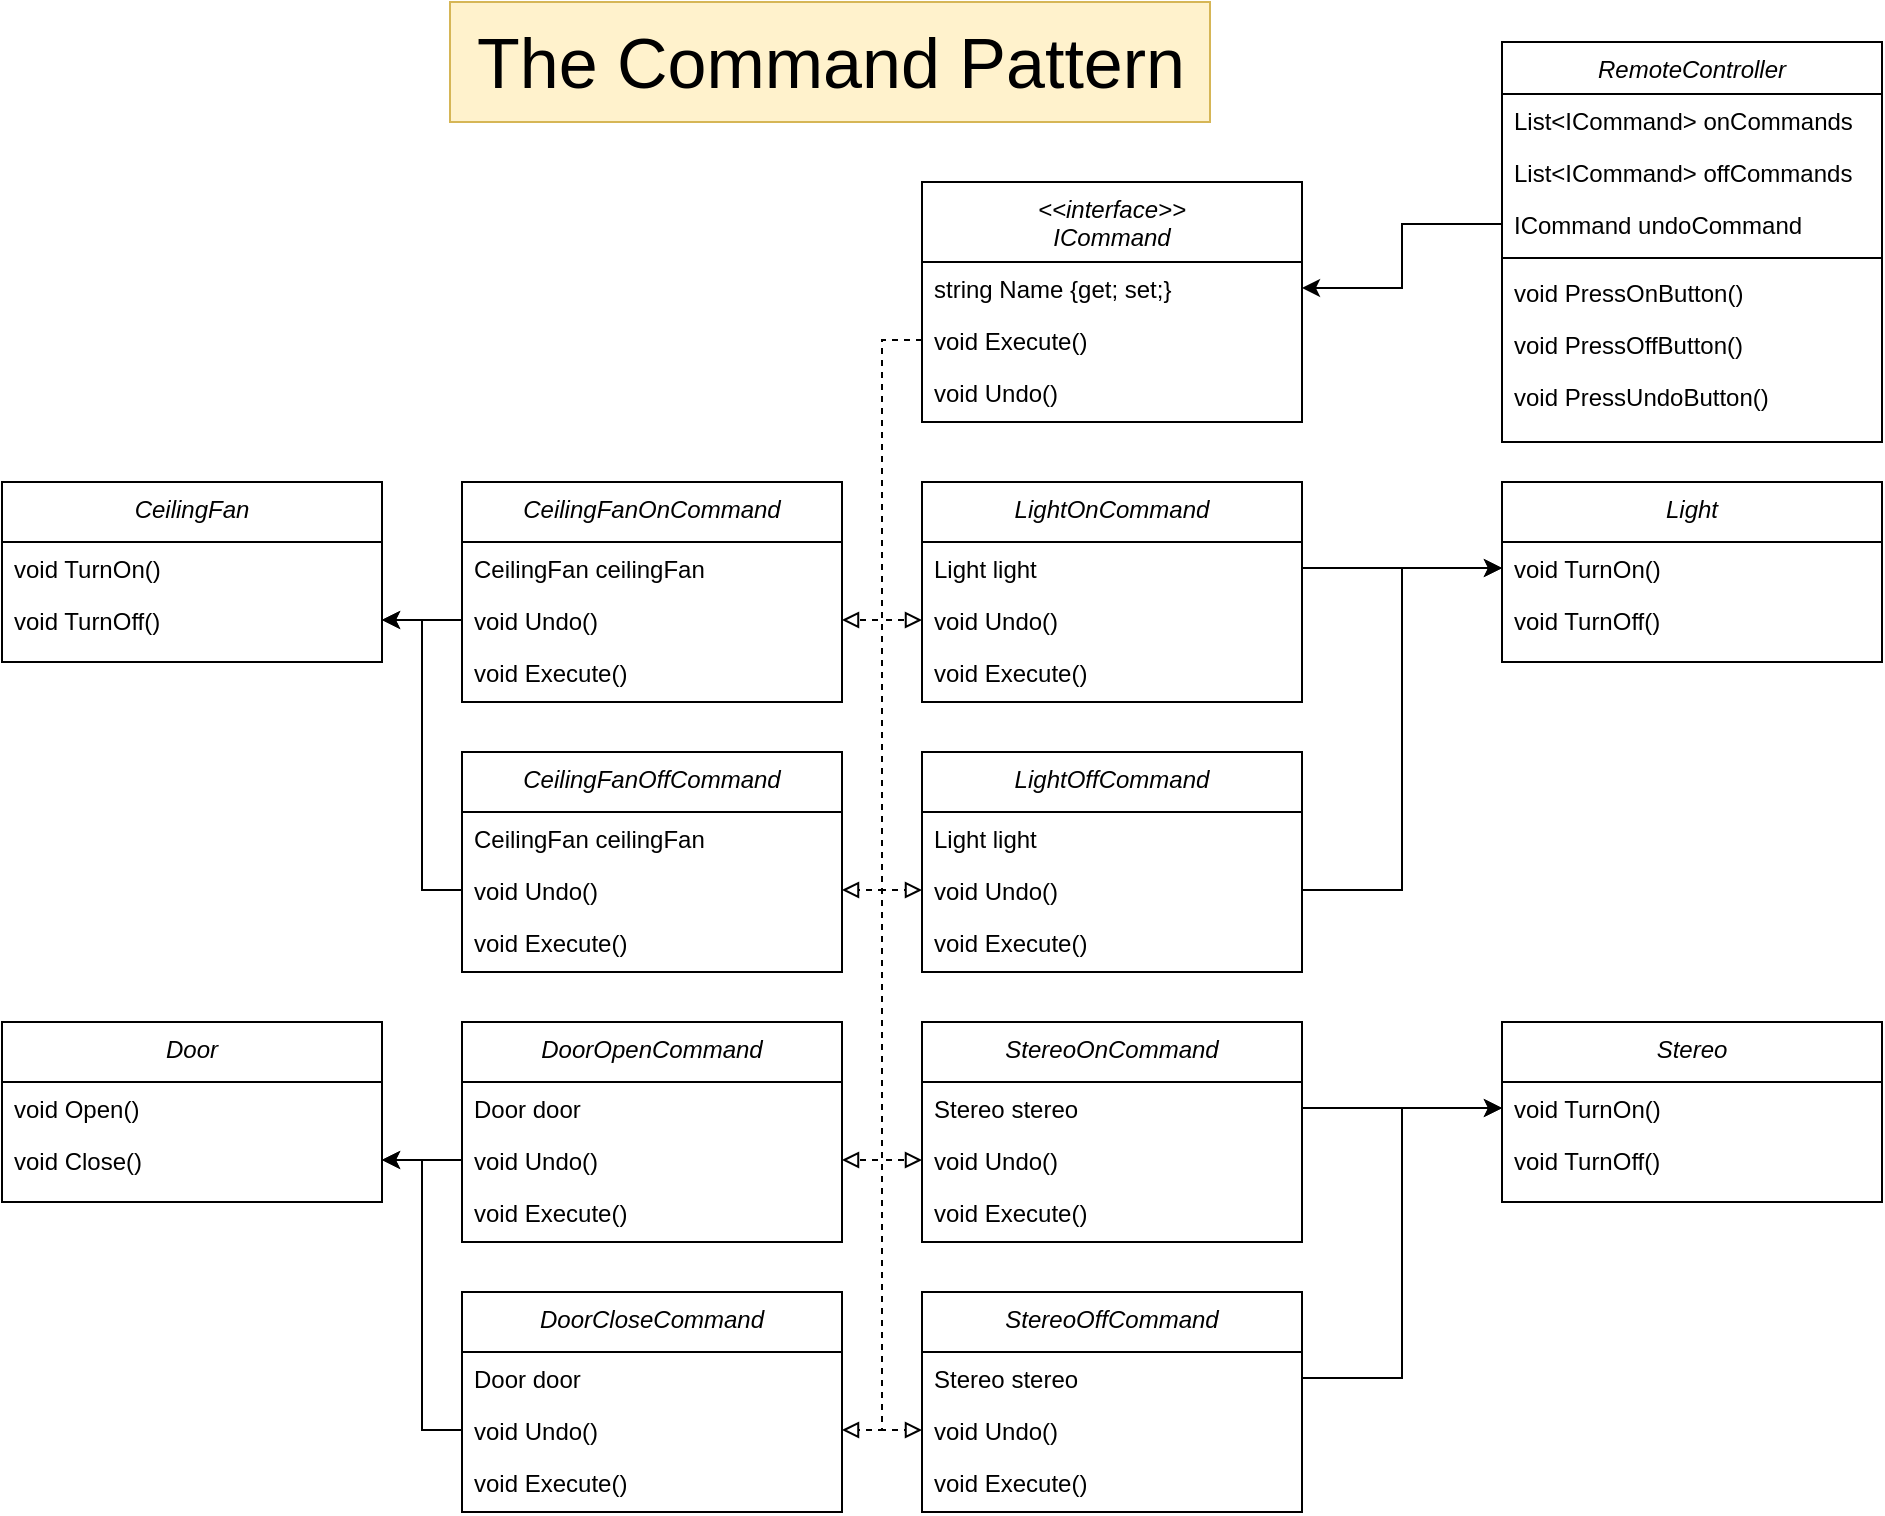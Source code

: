 <mxfile version="22.0.0" type="device">
  <diagram id="C5RBs43oDa-KdzZeNtuy" name="Page-1">
    <mxGraphModel dx="2261" dy="835" grid="1" gridSize="10" guides="1" tooltips="1" connect="1" arrows="1" fold="1" page="1" pageScale="1" pageWidth="827" pageHeight="1169" math="0" shadow="0">
      <root>
        <mxCell id="WIyWlLk6GJQsqaUBKTNV-0" />
        <mxCell id="WIyWlLk6GJQsqaUBKTNV-1" parent="WIyWlLk6GJQsqaUBKTNV-0" />
        <mxCell id="zkfFHV4jXpPFQw0GAbJ--0" value="RemoteController" style="swimlane;fontStyle=2;align=center;verticalAlign=top;childLayout=stackLayout;horizontal=1;startSize=26;horizontalStack=0;resizeParent=1;resizeLast=0;collapsible=1;marginBottom=0;rounded=0;shadow=0;strokeWidth=1;" parent="WIyWlLk6GJQsqaUBKTNV-1" vertex="1">
          <mxGeometry x="560" y="40" width="190" height="200" as="geometry">
            <mxRectangle x="230" y="140" width="160" height="26" as="alternateBounds" />
          </mxGeometry>
        </mxCell>
        <mxCell id="zkfFHV4jXpPFQw0GAbJ--1" value="List&lt;ICommand&gt; onCommands" style="text;align=left;verticalAlign=top;spacingLeft=4;spacingRight=4;overflow=hidden;rotatable=0;points=[[0,0.5],[1,0.5]];portConstraint=eastwest;" parent="zkfFHV4jXpPFQw0GAbJ--0" vertex="1">
          <mxGeometry y="26" width="190" height="26" as="geometry" />
        </mxCell>
        <mxCell id="zkfFHV4jXpPFQw0GAbJ--2" value="List&lt;ICommand&gt; offCommands" style="text;align=left;verticalAlign=top;spacingLeft=4;spacingRight=4;overflow=hidden;rotatable=0;points=[[0,0.5],[1,0.5]];portConstraint=eastwest;rounded=0;shadow=0;html=0;" parent="zkfFHV4jXpPFQw0GAbJ--0" vertex="1">
          <mxGeometry y="52" width="190" height="26" as="geometry" />
        </mxCell>
        <mxCell id="zkfFHV4jXpPFQw0GAbJ--3" value="ICommand undoCommand" style="text;align=left;verticalAlign=top;spacingLeft=4;spacingRight=4;overflow=hidden;rotatable=0;points=[[0,0.5],[1,0.5]];portConstraint=eastwest;rounded=0;shadow=0;html=0;" parent="zkfFHV4jXpPFQw0GAbJ--0" vertex="1">
          <mxGeometry y="78" width="190" height="26" as="geometry" />
        </mxCell>
        <mxCell id="zkfFHV4jXpPFQw0GAbJ--4" value="" style="line;html=1;strokeWidth=1;align=left;verticalAlign=middle;spacingTop=-1;spacingLeft=3;spacingRight=3;rotatable=0;labelPosition=right;points=[];portConstraint=eastwest;" parent="zkfFHV4jXpPFQw0GAbJ--0" vertex="1">
          <mxGeometry y="104" width="190" height="8" as="geometry" />
        </mxCell>
        <mxCell id="zkfFHV4jXpPFQw0GAbJ--5" value="void PressOnButton()" style="text;align=left;verticalAlign=top;spacingLeft=4;spacingRight=4;overflow=hidden;rotatable=0;points=[[0,0.5],[1,0.5]];portConstraint=eastwest;" parent="zkfFHV4jXpPFQw0GAbJ--0" vertex="1">
          <mxGeometry y="112" width="190" height="26" as="geometry" />
        </mxCell>
        <mxCell id="nsHDIauhgOyGWK1ew_0j-0" value="void PressOffButton()" style="text;align=left;verticalAlign=top;spacingLeft=4;spacingRight=4;overflow=hidden;rotatable=0;points=[[0,0.5],[1,0.5]];portConstraint=eastwest;" vertex="1" parent="zkfFHV4jXpPFQw0GAbJ--0">
          <mxGeometry y="138" width="190" height="26" as="geometry" />
        </mxCell>
        <mxCell id="nsHDIauhgOyGWK1ew_0j-1" value="void PressUndoButton()" style="text;align=left;verticalAlign=top;spacingLeft=4;spacingRight=4;overflow=hidden;rotatable=0;points=[[0,0.5],[1,0.5]];portConstraint=eastwest;" vertex="1" parent="zkfFHV4jXpPFQw0GAbJ--0">
          <mxGeometry y="164" width="190" height="26" as="geometry" />
        </mxCell>
        <mxCell id="nsHDIauhgOyGWK1ew_0j-2" value="&lt;&lt;interface&gt;&gt;&#xa;ICommand" style="swimlane;fontStyle=2;align=center;verticalAlign=top;childLayout=stackLayout;horizontal=1;startSize=40;horizontalStack=0;resizeParent=1;resizeLast=0;collapsible=1;marginBottom=0;rounded=0;shadow=0;strokeWidth=1;" vertex="1" parent="WIyWlLk6GJQsqaUBKTNV-1">
          <mxGeometry x="270" y="110" width="190" height="120" as="geometry">
            <mxRectangle x="230" y="140" width="160" height="26" as="alternateBounds" />
          </mxGeometry>
        </mxCell>
        <mxCell id="nsHDIauhgOyGWK1ew_0j-3" value="string Name {get; set;}" style="text;align=left;verticalAlign=top;spacingLeft=4;spacingRight=4;overflow=hidden;rotatable=0;points=[[0,0.5],[1,0.5]];portConstraint=eastwest;" vertex="1" parent="nsHDIauhgOyGWK1ew_0j-2">
          <mxGeometry y="40" width="190" height="26" as="geometry" />
        </mxCell>
        <mxCell id="nsHDIauhgOyGWK1ew_0j-4" value="void Execute()" style="text;align=left;verticalAlign=top;spacingLeft=4;spacingRight=4;overflow=hidden;rotatable=0;points=[[0,0.5],[1,0.5]];portConstraint=eastwest;rounded=0;shadow=0;html=0;" vertex="1" parent="nsHDIauhgOyGWK1ew_0j-2">
          <mxGeometry y="66" width="190" height="26" as="geometry" />
        </mxCell>
        <mxCell id="nsHDIauhgOyGWK1ew_0j-5" value="void Undo()" style="text;align=left;verticalAlign=top;spacingLeft=4;spacingRight=4;overflow=hidden;rotatable=0;points=[[0,0.5],[1,0.5]];portConstraint=eastwest;rounded=0;shadow=0;html=0;" vertex="1" parent="nsHDIauhgOyGWK1ew_0j-2">
          <mxGeometry y="92" width="190" height="26" as="geometry" />
        </mxCell>
        <mxCell id="nsHDIauhgOyGWK1ew_0j-10" value="Light" style="swimlane;fontStyle=2;align=center;verticalAlign=top;childLayout=stackLayout;horizontal=1;startSize=30;horizontalStack=0;resizeParent=1;resizeLast=0;collapsible=1;marginBottom=0;rounded=0;shadow=0;strokeWidth=1;" vertex="1" parent="WIyWlLk6GJQsqaUBKTNV-1">
          <mxGeometry x="560" y="260" width="190" height="90" as="geometry">
            <mxRectangle x="230" y="140" width="160" height="26" as="alternateBounds" />
          </mxGeometry>
        </mxCell>
        <mxCell id="nsHDIauhgOyGWK1ew_0j-11" value="void TurnOn()" style="text;align=left;verticalAlign=top;spacingLeft=4;spacingRight=4;overflow=hidden;rotatable=0;points=[[0,0.5],[1,0.5]];portConstraint=eastwest;" vertex="1" parent="nsHDIauhgOyGWK1ew_0j-10">
          <mxGeometry y="30" width="190" height="26" as="geometry" />
        </mxCell>
        <mxCell id="nsHDIauhgOyGWK1ew_0j-12" value="void TurnOff()" style="text;align=left;verticalAlign=top;spacingLeft=4;spacingRight=4;overflow=hidden;rotatable=0;points=[[0,0.5],[1,0.5]];portConstraint=eastwest;rounded=0;shadow=0;html=0;" vertex="1" parent="nsHDIauhgOyGWK1ew_0j-10">
          <mxGeometry y="56" width="190" height="26" as="geometry" />
        </mxCell>
        <mxCell id="nsHDIauhgOyGWK1ew_0j-14" value="Door" style="swimlane;fontStyle=2;align=center;verticalAlign=top;childLayout=stackLayout;horizontal=1;startSize=30;horizontalStack=0;resizeParent=1;resizeLast=0;collapsible=1;marginBottom=0;rounded=0;shadow=0;strokeWidth=1;" vertex="1" parent="WIyWlLk6GJQsqaUBKTNV-1">
          <mxGeometry x="-190" y="530" width="190" height="90" as="geometry">
            <mxRectangle x="230" y="140" width="160" height="26" as="alternateBounds" />
          </mxGeometry>
        </mxCell>
        <mxCell id="nsHDIauhgOyGWK1ew_0j-15" value="void Open()" style="text;align=left;verticalAlign=top;spacingLeft=4;spacingRight=4;overflow=hidden;rotatable=0;points=[[0,0.5],[1,0.5]];portConstraint=eastwest;" vertex="1" parent="nsHDIauhgOyGWK1ew_0j-14">
          <mxGeometry y="30" width="190" height="26" as="geometry" />
        </mxCell>
        <mxCell id="nsHDIauhgOyGWK1ew_0j-16" value="void Close()" style="text;align=left;verticalAlign=top;spacingLeft=4;spacingRight=4;overflow=hidden;rotatable=0;points=[[0,0.5],[1,0.5]];portConstraint=eastwest;rounded=0;shadow=0;html=0;" vertex="1" parent="nsHDIauhgOyGWK1ew_0j-14">
          <mxGeometry y="56" width="190" height="26" as="geometry" />
        </mxCell>
        <mxCell id="nsHDIauhgOyGWK1ew_0j-17" value="CeilingFan" style="swimlane;fontStyle=2;align=center;verticalAlign=top;childLayout=stackLayout;horizontal=1;startSize=30;horizontalStack=0;resizeParent=1;resizeLast=0;collapsible=1;marginBottom=0;rounded=0;shadow=0;strokeWidth=1;" vertex="1" parent="WIyWlLk6GJQsqaUBKTNV-1">
          <mxGeometry x="-190" y="260" width="190" height="90" as="geometry">
            <mxRectangle x="230" y="140" width="160" height="26" as="alternateBounds" />
          </mxGeometry>
        </mxCell>
        <mxCell id="nsHDIauhgOyGWK1ew_0j-18" value="void TurnOn()" style="text;align=left;verticalAlign=top;spacingLeft=4;spacingRight=4;overflow=hidden;rotatable=0;points=[[0,0.5],[1,0.5]];portConstraint=eastwest;" vertex="1" parent="nsHDIauhgOyGWK1ew_0j-17">
          <mxGeometry y="30" width="190" height="26" as="geometry" />
        </mxCell>
        <mxCell id="nsHDIauhgOyGWK1ew_0j-19" value="void TurnOff()" style="text;align=left;verticalAlign=top;spacingLeft=4;spacingRight=4;overflow=hidden;rotatable=0;points=[[0,0.5],[1,0.5]];portConstraint=eastwest;rounded=0;shadow=0;html=0;" vertex="1" parent="nsHDIauhgOyGWK1ew_0j-17">
          <mxGeometry y="56" width="190" height="26" as="geometry" />
        </mxCell>
        <mxCell id="nsHDIauhgOyGWK1ew_0j-20" value="Stereo" style="swimlane;fontStyle=2;align=center;verticalAlign=top;childLayout=stackLayout;horizontal=1;startSize=30;horizontalStack=0;resizeParent=1;resizeLast=0;collapsible=1;marginBottom=0;rounded=0;shadow=0;strokeWidth=1;" vertex="1" parent="WIyWlLk6GJQsqaUBKTNV-1">
          <mxGeometry x="560" y="530" width="190" height="90" as="geometry">
            <mxRectangle x="230" y="140" width="160" height="26" as="alternateBounds" />
          </mxGeometry>
        </mxCell>
        <mxCell id="nsHDIauhgOyGWK1ew_0j-21" value="void TurnOn()" style="text;align=left;verticalAlign=top;spacingLeft=4;spacingRight=4;overflow=hidden;rotatable=0;points=[[0,0.5],[1,0.5]];portConstraint=eastwest;" vertex="1" parent="nsHDIauhgOyGWK1ew_0j-20">
          <mxGeometry y="30" width="190" height="26" as="geometry" />
        </mxCell>
        <mxCell id="nsHDIauhgOyGWK1ew_0j-22" value="void TurnOff()" style="text;align=left;verticalAlign=top;spacingLeft=4;spacingRight=4;overflow=hidden;rotatable=0;points=[[0,0.5],[1,0.5]];portConstraint=eastwest;rounded=0;shadow=0;html=0;" vertex="1" parent="nsHDIauhgOyGWK1ew_0j-20">
          <mxGeometry y="56" width="190" height="26" as="geometry" />
        </mxCell>
        <mxCell id="nsHDIauhgOyGWK1ew_0j-23" value="LightOnCommand" style="swimlane;fontStyle=2;align=center;verticalAlign=top;childLayout=stackLayout;horizontal=1;startSize=30;horizontalStack=0;resizeParent=1;resizeLast=0;collapsible=1;marginBottom=0;rounded=0;shadow=0;strokeWidth=1;" vertex="1" parent="WIyWlLk6GJQsqaUBKTNV-1">
          <mxGeometry x="270" y="260" width="190" height="110" as="geometry">
            <mxRectangle x="230" y="140" width="160" height="26" as="alternateBounds" />
          </mxGeometry>
        </mxCell>
        <mxCell id="nsHDIauhgOyGWK1ew_0j-24" value="Light light" style="text;align=left;verticalAlign=top;spacingLeft=4;spacingRight=4;overflow=hidden;rotatable=0;points=[[0,0.5],[1,0.5]];portConstraint=eastwest;" vertex="1" parent="nsHDIauhgOyGWK1ew_0j-23">
          <mxGeometry y="30" width="190" height="26" as="geometry" />
        </mxCell>
        <mxCell id="nsHDIauhgOyGWK1ew_0j-25" value="void Undo()" style="text;align=left;verticalAlign=top;spacingLeft=4;spacingRight=4;overflow=hidden;rotatable=0;points=[[0,0.5],[1,0.5]];portConstraint=eastwest;rounded=0;shadow=0;html=0;" vertex="1" parent="nsHDIauhgOyGWK1ew_0j-23">
          <mxGeometry y="56" width="190" height="26" as="geometry" />
        </mxCell>
        <mxCell id="nsHDIauhgOyGWK1ew_0j-26" value="void Execute()" style="text;align=left;verticalAlign=top;spacingLeft=4;spacingRight=4;overflow=hidden;rotatable=0;points=[[0,0.5],[1,0.5]];portConstraint=eastwest;" vertex="1" parent="nsHDIauhgOyGWK1ew_0j-23">
          <mxGeometry y="82" width="190" height="26" as="geometry" />
        </mxCell>
        <mxCell id="nsHDIauhgOyGWK1ew_0j-28" style="edgeStyle=orthogonalEdgeStyle;rounded=0;orthogonalLoop=1;jettySize=auto;html=1;entryX=1;entryY=0.5;entryDx=0;entryDy=0;" edge="1" parent="WIyWlLk6GJQsqaUBKTNV-1" source="zkfFHV4jXpPFQw0GAbJ--3" target="nsHDIauhgOyGWK1ew_0j-3">
          <mxGeometry relative="1" as="geometry" />
        </mxCell>
        <mxCell id="nsHDIauhgOyGWK1ew_0j-29" style="edgeStyle=orthogonalEdgeStyle;rounded=0;orthogonalLoop=1;jettySize=auto;html=1;entryX=0;entryY=0.5;entryDx=0;entryDy=0;" edge="1" parent="WIyWlLk6GJQsqaUBKTNV-1" source="nsHDIauhgOyGWK1ew_0j-25" target="nsHDIauhgOyGWK1ew_0j-11">
          <mxGeometry relative="1" as="geometry">
            <Array as="points">
              <mxPoint x="460" y="303" />
            </Array>
          </mxGeometry>
        </mxCell>
        <mxCell id="nsHDIauhgOyGWK1ew_0j-30" style="edgeStyle=orthogonalEdgeStyle;rounded=0;orthogonalLoop=1;jettySize=auto;html=1;entryX=0;entryY=0.5;entryDx=0;entryDy=0;dashed=1;endArrow=block;endFill=0;" edge="1" parent="WIyWlLk6GJQsqaUBKTNV-1" source="nsHDIauhgOyGWK1ew_0j-4" target="nsHDIauhgOyGWK1ew_0j-25">
          <mxGeometry relative="1" as="geometry" />
        </mxCell>
        <mxCell id="nsHDIauhgOyGWK1ew_0j-31" value="LightOffCommand" style="swimlane;fontStyle=2;align=center;verticalAlign=top;childLayout=stackLayout;horizontal=1;startSize=30;horizontalStack=0;resizeParent=1;resizeLast=0;collapsible=1;marginBottom=0;rounded=0;shadow=0;strokeWidth=1;" vertex="1" parent="WIyWlLk6GJQsqaUBKTNV-1">
          <mxGeometry x="270" y="395" width="190" height="110" as="geometry">
            <mxRectangle x="230" y="140" width="160" height="26" as="alternateBounds" />
          </mxGeometry>
        </mxCell>
        <mxCell id="nsHDIauhgOyGWK1ew_0j-32" value="Light light" style="text;align=left;verticalAlign=top;spacingLeft=4;spacingRight=4;overflow=hidden;rotatable=0;points=[[0,0.5],[1,0.5]];portConstraint=eastwest;" vertex="1" parent="nsHDIauhgOyGWK1ew_0j-31">
          <mxGeometry y="30" width="190" height="26" as="geometry" />
        </mxCell>
        <mxCell id="nsHDIauhgOyGWK1ew_0j-33" value="void Undo()" style="text;align=left;verticalAlign=top;spacingLeft=4;spacingRight=4;overflow=hidden;rotatable=0;points=[[0,0.5],[1,0.5]];portConstraint=eastwest;rounded=0;shadow=0;html=0;" vertex="1" parent="nsHDIauhgOyGWK1ew_0j-31">
          <mxGeometry y="56" width="190" height="26" as="geometry" />
        </mxCell>
        <mxCell id="nsHDIauhgOyGWK1ew_0j-34" value="void Execute()" style="text;align=left;verticalAlign=top;spacingLeft=4;spacingRight=4;overflow=hidden;rotatable=0;points=[[0,0.5],[1,0.5]];portConstraint=eastwest;" vertex="1" parent="nsHDIauhgOyGWK1ew_0j-31">
          <mxGeometry y="82" width="190" height="26" as="geometry" />
        </mxCell>
        <mxCell id="nsHDIauhgOyGWK1ew_0j-35" style="edgeStyle=orthogonalEdgeStyle;rounded=0;orthogonalLoop=1;jettySize=auto;html=1;entryX=0;entryY=0.5;entryDx=0;entryDy=0;" edge="1" parent="WIyWlLk6GJQsqaUBKTNV-1" source="nsHDIauhgOyGWK1ew_0j-33" target="nsHDIauhgOyGWK1ew_0j-11">
          <mxGeometry relative="1" as="geometry" />
        </mxCell>
        <mxCell id="nsHDIauhgOyGWK1ew_0j-36" style="edgeStyle=orthogonalEdgeStyle;rounded=0;orthogonalLoop=1;jettySize=auto;html=1;entryX=0;entryY=0.5;entryDx=0;entryDy=0;endArrow=block;dashed=1;endFill=0;" edge="1" parent="WIyWlLk6GJQsqaUBKTNV-1" source="nsHDIauhgOyGWK1ew_0j-4" target="nsHDIauhgOyGWK1ew_0j-33">
          <mxGeometry relative="1" as="geometry" />
        </mxCell>
        <mxCell id="nsHDIauhgOyGWK1ew_0j-37" value="StereoOnCommand" style="swimlane;fontStyle=2;align=center;verticalAlign=top;childLayout=stackLayout;horizontal=1;startSize=30;horizontalStack=0;resizeParent=1;resizeLast=0;collapsible=1;marginBottom=0;rounded=0;shadow=0;strokeWidth=1;" vertex="1" parent="WIyWlLk6GJQsqaUBKTNV-1">
          <mxGeometry x="270" y="530" width="190" height="110" as="geometry">
            <mxRectangle x="230" y="140" width="160" height="26" as="alternateBounds" />
          </mxGeometry>
        </mxCell>
        <mxCell id="nsHDIauhgOyGWK1ew_0j-38" value="Stereo stereo" style="text;align=left;verticalAlign=top;spacingLeft=4;spacingRight=4;overflow=hidden;rotatable=0;points=[[0,0.5],[1,0.5]];portConstraint=eastwest;" vertex="1" parent="nsHDIauhgOyGWK1ew_0j-37">
          <mxGeometry y="30" width="190" height="26" as="geometry" />
        </mxCell>
        <mxCell id="nsHDIauhgOyGWK1ew_0j-39" value="void Undo()" style="text;align=left;verticalAlign=top;spacingLeft=4;spacingRight=4;overflow=hidden;rotatable=0;points=[[0,0.5],[1,0.5]];portConstraint=eastwest;rounded=0;shadow=0;html=0;" vertex="1" parent="nsHDIauhgOyGWK1ew_0j-37">
          <mxGeometry y="56" width="190" height="26" as="geometry" />
        </mxCell>
        <mxCell id="nsHDIauhgOyGWK1ew_0j-40" value="void Execute()" style="text;align=left;verticalAlign=top;spacingLeft=4;spacingRight=4;overflow=hidden;rotatable=0;points=[[0,0.5],[1,0.5]];portConstraint=eastwest;" vertex="1" parent="nsHDIauhgOyGWK1ew_0j-37">
          <mxGeometry y="82" width="190" height="26" as="geometry" />
        </mxCell>
        <mxCell id="nsHDIauhgOyGWK1ew_0j-41" value="StereoOffCommand" style="swimlane;fontStyle=2;align=center;verticalAlign=top;childLayout=stackLayout;horizontal=1;startSize=30;horizontalStack=0;resizeParent=1;resizeLast=0;collapsible=1;marginBottom=0;rounded=0;shadow=0;strokeWidth=1;" vertex="1" parent="WIyWlLk6GJQsqaUBKTNV-1">
          <mxGeometry x="270" y="665" width="190" height="110" as="geometry">
            <mxRectangle x="230" y="140" width="160" height="26" as="alternateBounds" />
          </mxGeometry>
        </mxCell>
        <mxCell id="nsHDIauhgOyGWK1ew_0j-42" value="Stereo stereo" style="text;align=left;verticalAlign=top;spacingLeft=4;spacingRight=4;overflow=hidden;rotatable=0;points=[[0,0.5],[1,0.5]];portConstraint=eastwest;" vertex="1" parent="nsHDIauhgOyGWK1ew_0j-41">
          <mxGeometry y="30" width="190" height="26" as="geometry" />
        </mxCell>
        <mxCell id="nsHDIauhgOyGWK1ew_0j-43" value="void Undo()" style="text;align=left;verticalAlign=top;spacingLeft=4;spacingRight=4;overflow=hidden;rotatable=0;points=[[0,0.5],[1,0.5]];portConstraint=eastwest;rounded=0;shadow=0;html=0;" vertex="1" parent="nsHDIauhgOyGWK1ew_0j-41">
          <mxGeometry y="56" width="190" height="26" as="geometry" />
        </mxCell>
        <mxCell id="nsHDIauhgOyGWK1ew_0j-44" value="void Execute()" style="text;align=left;verticalAlign=top;spacingLeft=4;spacingRight=4;overflow=hidden;rotatable=0;points=[[0,0.5],[1,0.5]];portConstraint=eastwest;" vertex="1" parent="nsHDIauhgOyGWK1ew_0j-41">
          <mxGeometry y="82" width="190" height="26" as="geometry" />
        </mxCell>
        <mxCell id="nsHDIauhgOyGWK1ew_0j-45" style="edgeStyle=orthogonalEdgeStyle;rounded=0;orthogonalLoop=1;jettySize=auto;html=1;entryX=0;entryY=0.5;entryDx=0;entryDy=0;" edge="1" parent="WIyWlLk6GJQsqaUBKTNV-1" source="nsHDIauhgOyGWK1ew_0j-42" target="nsHDIauhgOyGWK1ew_0j-21">
          <mxGeometry relative="1" as="geometry" />
        </mxCell>
        <mxCell id="nsHDIauhgOyGWK1ew_0j-46" style="edgeStyle=orthogonalEdgeStyle;rounded=0;orthogonalLoop=1;jettySize=auto;html=1;entryX=0;entryY=0.5;entryDx=0;entryDy=0;" edge="1" parent="WIyWlLk6GJQsqaUBKTNV-1" source="nsHDIauhgOyGWK1ew_0j-38" target="nsHDIauhgOyGWK1ew_0j-21">
          <mxGeometry relative="1" as="geometry" />
        </mxCell>
        <mxCell id="nsHDIauhgOyGWK1ew_0j-47" style="edgeStyle=orthogonalEdgeStyle;rounded=0;orthogonalLoop=1;jettySize=auto;html=1;entryX=0;entryY=0.5;entryDx=0;entryDy=0;endArrow=block;dashed=1;endFill=0;" edge="1" parent="WIyWlLk6GJQsqaUBKTNV-1" source="nsHDIauhgOyGWK1ew_0j-4" target="nsHDIauhgOyGWK1ew_0j-39">
          <mxGeometry relative="1" as="geometry" />
        </mxCell>
        <mxCell id="nsHDIauhgOyGWK1ew_0j-48" style="edgeStyle=orthogonalEdgeStyle;rounded=0;orthogonalLoop=1;jettySize=auto;html=1;entryX=0;entryY=0.5;entryDx=0;entryDy=0;endArrow=block;dashed=1;endFill=0;" edge="1" parent="WIyWlLk6GJQsqaUBKTNV-1" source="nsHDIauhgOyGWK1ew_0j-4" target="nsHDIauhgOyGWK1ew_0j-43">
          <mxGeometry relative="1" as="geometry" />
        </mxCell>
        <mxCell id="nsHDIauhgOyGWK1ew_0j-49" value="CeilingFanOnCommand" style="swimlane;fontStyle=2;align=center;verticalAlign=top;childLayout=stackLayout;horizontal=1;startSize=30;horizontalStack=0;resizeParent=1;resizeLast=0;collapsible=1;marginBottom=0;rounded=0;shadow=0;strokeWidth=1;" vertex="1" parent="WIyWlLk6GJQsqaUBKTNV-1">
          <mxGeometry x="40" y="260" width="190" height="110" as="geometry">
            <mxRectangle x="230" y="140" width="160" height="26" as="alternateBounds" />
          </mxGeometry>
        </mxCell>
        <mxCell id="nsHDIauhgOyGWK1ew_0j-50" value="CeilingFan ceilingFan" style="text;align=left;verticalAlign=top;spacingLeft=4;spacingRight=4;overflow=hidden;rotatable=0;points=[[0,0.5],[1,0.5]];portConstraint=eastwest;" vertex="1" parent="nsHDIauhgOyGWK1ew_0j-49">
          <mxGeometry y="30" width="190" height="26" as="geometry" />
        </mxCell>
        <mxCell id="nsHDIauhgOyGWK1ew_0j-51" value="void Undo()" style="text;align=left;verticalAlign=top;spacingLeft=4;spacingRight=4;overflow=hidden;rotatable=0;points=[[0,0.5],[1,0.5]];portConstraint=eastwest;rounded=0;shadow=0;html=0;" vertex="1" parent="nsHDIauhgOyGWK1ew_0j-49">
          <mxGeometry y="56" width="190" height="26" as="geometry" />
        </mxCell>
        <mxCell id="nsHDIauhgOyGWK1ew_0j-52" value="void Execute()" style="text;align=left;verticalAlign=top;spacingLeft=4;spacingRight=4;overflow=hidden;rotatable=0;points=[[0,0.5],[1,0.5]];portConstraint=eastwest;" vertex="1" parent="nsHDIauhgOyGWK1ew_0j-49">
          <mxGeometry y="82" width="190" height="26" as="geometry" />
        </mxCell>
        <mxCell id="nsHDIauhgOyGWK1ew_0j-53" value="CeilingFanOffCommand" style="swimlane;fontStyle=2;align=center;verticalAlign=top;childLayout=stackLayout;horizontal=1;startSize=30;horizontalStack=0;resizeParent=1;resizeLast=0;collapsible=1;marginBottom=0;rounded=0;shadow=0;strokeWidth=1;" vertex="1" parent="WIyWlLk6GJQsqaUBKTNV-1">
          <mxGeometry x="40" y="395" width="190" height="110" as="geometry">
            <mxRectangle x="230" y="140" width="160" height="26" as="alternateBounds" />
          </mxGeometry>
        </mxCell>
        <mxCell id="nsHDIauhgOyGWK1ew_0j-54" value="CeilingFan ceilingFan" style="text;align=left;verticalAlign=top;spacingLeft=4;spacingRight=4;overflow=hidden;rotatable=0;points=[[0,0.5],[1,0.5]];portConstraint=eastwest;" vertex="1" parent="nsHDIauhgOyGWK1ew_0j-53">
          <mxGeometry y="30" width="190" height="26" as="geometry" />
        </mxCell>
        <mxCell id="nsHDIauhgOyGWK1ew_0j-55" value="void Undo()" style="text;align=left;verticalAlign=top;spacingLeft=4;spacingRight=4;overflow=hidden;rotatable=0;points=[[0,0.5],[1,0.5]];portConstraint=eastwest;rounded=0;shadow=0;html=0;" vertex="1" parent="nsHDIauhgOyGWK1ew_0j-53">
          <mxGeometry y="56" width="190" height="26" as="geometry" />
        </mxCell>
        <mxCell id="nsHDIauhgOyGWK1ew_0j-56" value="void Execute()" style="text;align=left;verticalAlign=top;spacingLeft=4;spacingRight=4;overflow=hidden;rotatable=0;points=[[0,0.5],[1,0.5]];portConstraint=eastwest;" vertex="1" parent="nsHDIauhgOyGWK1ew_0j-53">
          <mxGeometry y="82" width="190" height="26" as="geometry" />
        </mxCell>
        <mxCell id="nsHDIauhgOyGWK1ew_0j-57" style="edgeStyle=orthogonalEdgeStyle;rounded=0;orthogonalLoop=1;jettySize=auto;html=1;entryX=1;entryY=0.5;entryDx=0;entryDy=0;endArrow=block;dashed=1;endFill=0;" edge="1" parent="WIyWlLk6GJQsqaUBKTNV-1" source="nsHDIauhgOyGWK1ew_0j-4" target="nsHDIauhgOyGWK1ew_0j-51">
          <mxGeometry relative="1" as="geometry" />
        </mxCell>
        <mxCell id="nsHDIauhgOyGWK1ew_0j-58" style="edgeStyle=orthogonalEdgeStyle;rounded=0;orthogonalLoop=1;jettySize=auto;html=1;exitX=0;exitY=0.5;exitDx=0;exitDy=0;entryX=1;entryY=0.5;entryDx=0;entryDy=0;endArrow=block;dashed=1;endFill=0;" edge="1" parent="WIyWlLk6GJQsqaUBKTNV-1" source="nsHDIauhgOyGWK1ew_0j-4" target="nsHDIauhgOyGWK1ew_0j-55">
          <mxGeometry relative="1" as="geometry" />
        </mxCell>
        <mxCell id="nsHDIauhgOyGWK1ew_0j-59" style="edgeStyle=orthogonalEdgeStyle;rounded=0;orthogonalLoop=1;jettySize=auto;html=1;entryX=1;entryY=0.5;entryDx=0;entryDy=0;" edge="1" parent="WIyWlLk6GJQsqaUBKTNV-1" source="nsHDIauhgOyGWK1ew_0j-51" target="nsHDIauhgOyGWK1ew_0j-19">
          <mxGeometry relative="1" as="geometry" />
        </mxCell>
        <mxCell id="nsHDIauhgOyGWK1ew_0j-60" style="edgeStyle=orthogonalEdgeStyle;rounded=0;orthogonalLoop=1;jettySize=auto;html=1;entryX=1;entryY=0.5;entryDx=0;entryDy=0;" edge="1" parent="WIyWlLk6GJQsqaUBKTNV-1" source="nsHDIauhgOyGWK1ew_0j-55" target="nsHDIauhgOyGWK1ew_0j-19">
          <mxGeometry relative="1" as="geometry" />
        </mxCell>
        <mxCell id="nsHDIauhgOyGWK1ew_0j-61" value="DoorOpenCommand" style="swimlane;fontStyle=2;align=center;verticalAlign=top;childLayout=stackLayout;horizontal=1;startSize=30;horizontalStack=0;resizeParent=1;resizeLast=0;collapsible=1;marginBottom=0;rounded=0;shadow=0;strokeWidth=1;" vertex="1" parent="WIyWlLk6GJQsqaUBKTNV-1">
          <mxGeometry x="40" y="530" width="190" height="110" as="geometry">
            <mxRectangle x="230" y="140" width="160" height="26" as="alternateBounds" />
          </mxGeometry>
        </mxCell>
        <mxCell id="nsHDIauhgOyGWK1ew_0j-62" value="Door door" style="text;align=left;verticalAlign=top;spacingLeft=4;spacingRight=4;overflow=hidden;rotatable=0;points=[[0,0.5],[1,0.5]];portConstraint=eastwest;" vertex="1" parent="nsHDIauhgOyGWK1ew_0j-61">
          <mxGeometry y="30" width="190" height="26" as="geometry" />
        </mxCell>
        <mxCell id="nsHDIauhgOyGWK1ew_0j-72" style="edgeStyle=orthogonalEdgeStyle;rounded=0;orthogonalLoop=1;jettySize=auto;html=1;exitX=0;exitY=0.5;exitDx=0;exitDy=0;" edge="1" parent="nsHDIauhgOyGWK1ew_0j-61" source="nsHDIauhgOyGWK1ew_0j-63">
          <mxGeometry relative="1" as="geometry">
            <mxPoint x="-40" y="69" as="targetPoint" />
          </mxGeometry>
        </mxCell>
        <mxCell id="nsHDIauhgOyGWK1ew_0j-63" value="void Undo()" style="text;align=left;verticalAlign=top;spacingLeft=4;spacingRight=4;overflow=hidden;rotatable=0;points=[[0,0.5],[1,0.5]];portConstraint=eastwest;rounded=0;shadow=0;html=0;" vertex="1" parent="nsHDIauhgOyGWK1ew_0j-61">
          <mxGeometry y="56" width="190" height="26" as="geometry" />
        </mxCell>
        <mxCell id="nsHDIauhgOyGWK1ew_0j-64" value="void Execute()" style="text;align=left;verticalAlign=top;spacingLeft=4;spacingRight=4;overflow=hidden;rotatable=0;points=[[0,0.5],[1,0.5]];portConstraint=eastwest;" vertex="1" parent="nsHDIauhgOyGWK1ew_0j-61">
          <mxGeometry y="82" width="190" height="26" as="geometry" />
        </mxCell>
        <mxCell id="nsHDIauhgOyGWK1ew_0j-65" value="DoorCloseCommand" style="swimlane;fontStyle=2;align=center;verticalAlign=top;childLayout=stackLayout;horizontal=1;startSize=30;horizontalStack=0;resizeParent=1;resizeLast=0;collapsible=1;marginBottom=0;rounded=0;shadow=0;strokeWidth=1;" vertex="1" parent="WIyWlLk6GJQsqaUBKTNV-1">
          <mxGeometry x="40" y="665" width="190" height="110" as="geometry">
            <mxRectangle x="230" y="140" width="160" height="26" as="alternateBounds" />
          </mxGeometry>
        </mxCell>
        <mxCell id="nsHDIauhgOyGWK1ew_0j-66" value="Door door" style="text;align=left;verticalAlign=top;spacingLeft=4;spacingRight=4;overflow=hidden;rotatable=0;points=[[0,0.5],[1,0.5]];portConstraint=eastwest;" vertex="1" parent="nsHDIauhgOyGWK1ew_0j-65">
          <mxGeometry y="30" width="190" height="26" as="geometry" />
        </mxCell>
        <mxCell id="nsHDIauhgOyGWK1ew_0j-67" value="void Undo()" style="text;align=left;verticalAlign=top;spacingLeft=4;spacingRight=4;overflow=hidden;rotatable=0;points=[[0,0.5],[1,0.5]];portConstraint=eastwest;rounded=0;shadow=0;html=0;" vertex="1" parent="nsHDIauhgOyGWK1ew_0j-65">
          <mxGeometry y="56" width="190" height="26" as="geometry" />
        </mxCell>
        <mxCell id="nsHDIauhgOyGWK1ew_0j-68" value="void Execute()" style="text;align=left;verticalAlign=top;spacingLeft=4;spacingRight=4;overflow=hidden;rotatable=0;points=[[0,0.5],[1,0.5]];portConstraint=eastwest;" vertex="1" parent="nsHDIauhgOyGWK1ew_0j-65">
          <mxGeometry y="82" width="190" height="26" as="geometry" />
        </mxCell>
        <mxCell id="nsHDIauhgOyGWK1ew_0j-69" style="edgeStyle=orthogonalEdgeStyle;rounded=0;orthogonalLoop=1;jettySize=auto;html=1;exitX=0;exitY=0.5;exitDx=0;exitDy=0;entryX=1;entryY=0.5;entryDx=0;entryDy=0;endArrow=block;dashed=1;endFill=0;" edge="1" parent="WIyWlLk6GJQsqaUBKTNV-1" source="nsHDIauhgOyGWK1ew_0j-4" target="nsHDIauhgOyGWK1ew_0j-63">
          <mxGeometry relative="1" as="geometry" />
        </mxCell>
        <mxCell id="nsHDIauhgOyGWK1ew_0j-70" style="edgeStyle=orthogonalEdgeStyle;rounded=0;orthogonalLoop=1;jettySize=auto;html=1;exitX=0;exitY=0.5;exitDx=0;exitDy=0;entryX=1;entryY=0.5;entryDx=0;entryDy=0;endArrow=block;dashed=1;endFill=0;" edge="1" parent="WIyWlLk6GJQsqaUBKTNV-1" source="nsHDIauhgOyGWK1ew_0j-4" target="nsHDIauhgOyGWK1ew_0j-67">
          <mxGeometry relative="1" as="geometry" />
        </mxCell>
        <mxCell id="nsHDIauhgOyGWK1ew_0j-71" style="edgeStyle=orthogonalEdgeStyle;rounded=0;orthogonalLoop=1;jettySize=auto;html=1;entryX=1;entryY=0.5;entryDx=0;entryDy=0;" edge="1" parent="WIyWlLk6GJQsqaUBKTNV-1" source="nsHDIauhgOyGWK1ew_0j-67" target="nsHDIauhgOyGWK1ew_0j-16">
          <mxGeometry relative="1" as="geometry" />
        </mxCell>
        <mxCell id="nsHDIauhgOyGWK1ew_0j-73" value="&lt;font style=&quot;font-size: 35px;&quot;&gt;The Command Pattern&lt;/font&gt;" style="text;html=1;align=center;verticalAlign=middle;resizable=0;points=[];autosize=1;strokeColor=#d6b656;fillColor=#fff2cc;" vertex="1" parent="WIyWlLk6GJQsqaUBKTNV-1">
          <mxGeometry x="34" y="20" width="380" height="60" as="geometry" />
        </mxCell>
      </root>
    </mxGraphModel>
  </diagram>
</mxfile>
